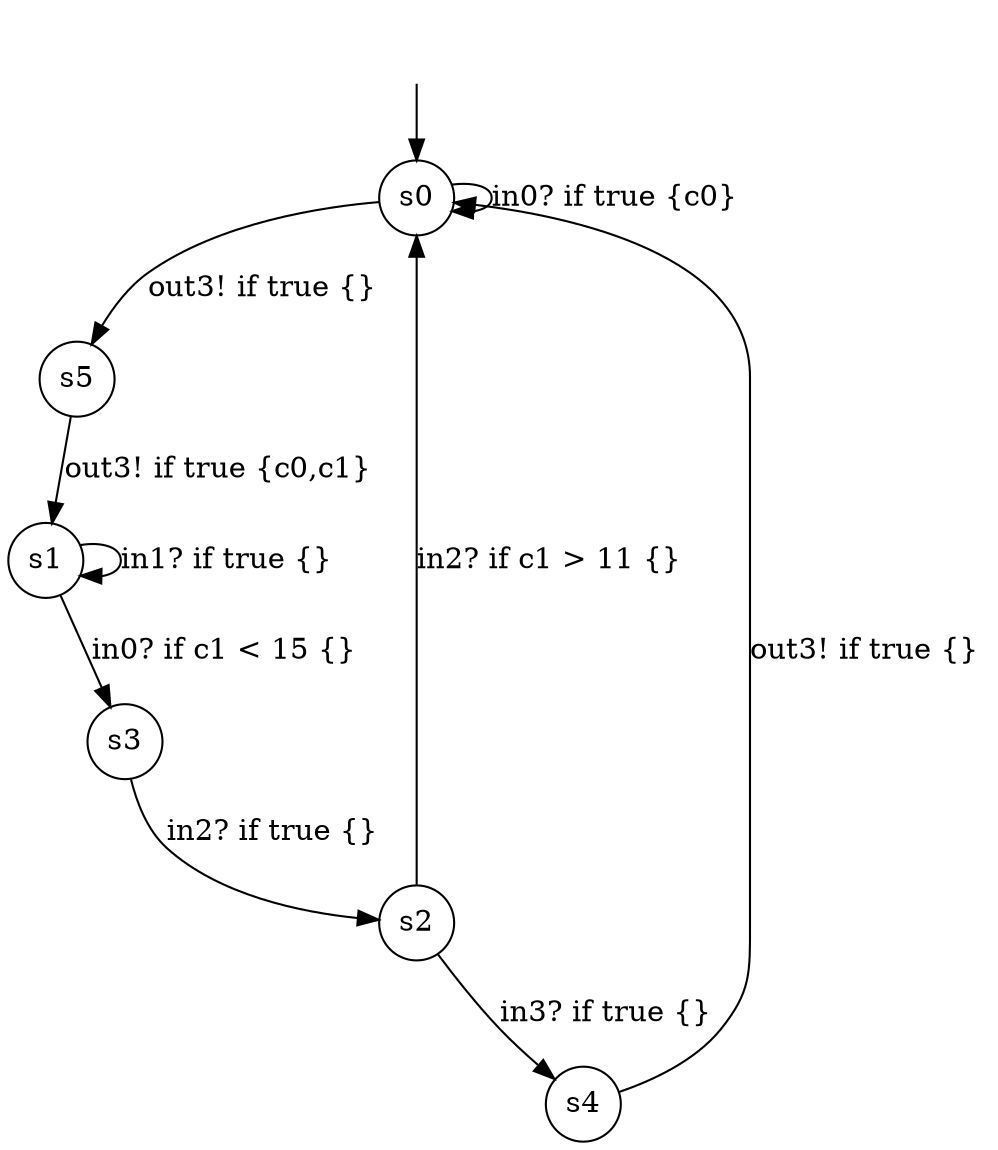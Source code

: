 digraph g {
__start0 [label="" shape="none"];
s0 [shape="circle" margin=0 label="s0"];
s1 [shape="circle" margin=0 label="s1"];
s2 [shape="circle" margin=0 label="s2"];
s3 [shape="circle" margin=0 label="s3"];
s4 [shape="circle" margin=0 label="s4"];
s5 [shape="circle" margin=0 label="s5"];
s0 -> s0 [label="in0? if true {c0} "];
s0 -> s5 [label="out3! if true {} "];
s1 -> s1 [label="in1? if true {} "];
s1 -> s3 [label="in0? if c1 < 15 {} "];
s2 -> s0 [label="in2? if c1 > 11 {} "];
s2 -> s4 [label="in3? if true {} "];
s3 -> s2 [label="in2? if true {} "];
s4 -> s0 [label="out3! if true {} "];
s5 -> s1 [label="out3! if true {c0,c1} "];
__start0 -> s0;
}
